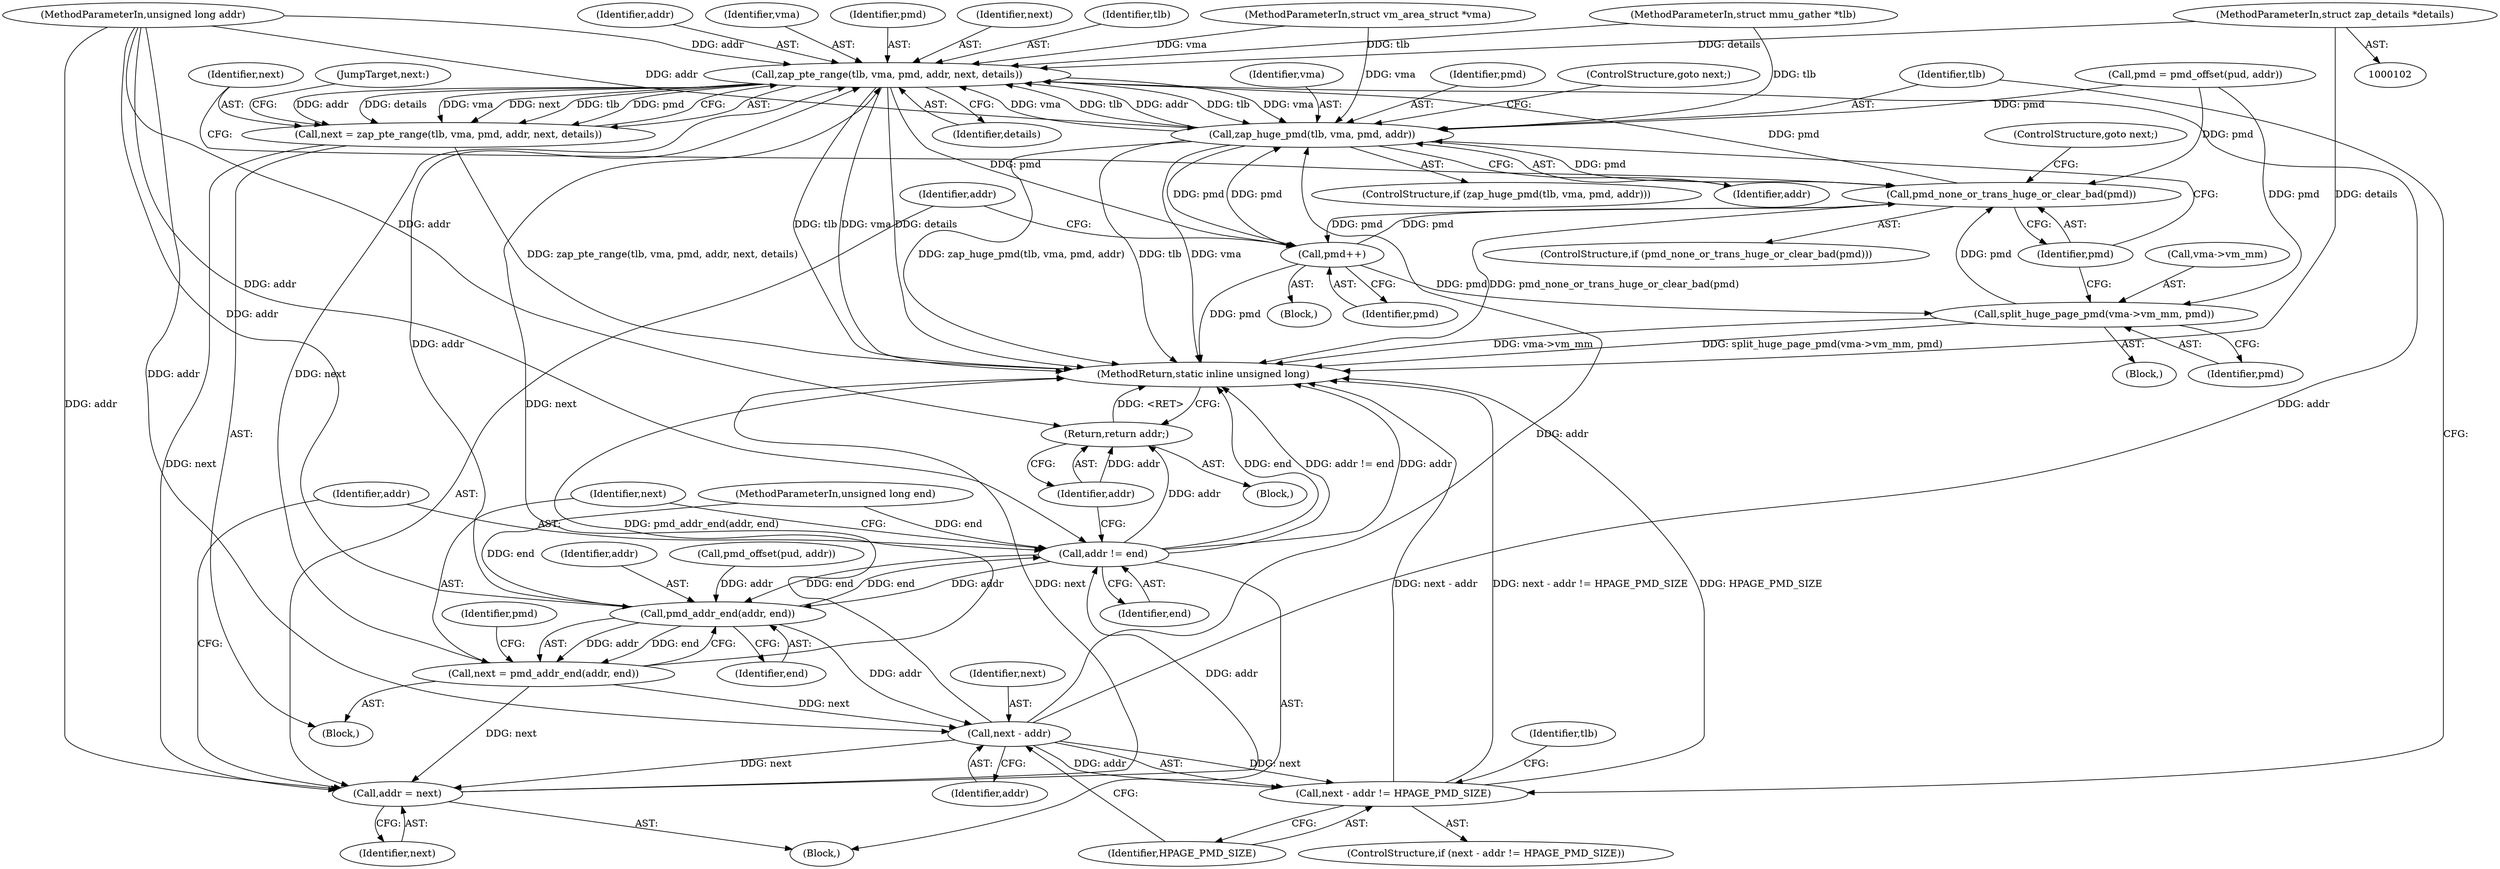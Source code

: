 digraph "0_linux_4a1d704194a441bf83c636004a479e01360ec850_6@pointer" {
"1000108" [label="(MethodParameterIn,struct zap_details *details)"];
"1000164" [label="(Call,zap_pte_range(tlb, vma, pmd, addr, next, details))"];
"1000152" [label="(Call,zap_huge_pmd(tlb, vma, pmd, addr))"];
"1000159" [label="(Call,pmd_none_or_trans_huge_or_clear_bad(pmd))"];
"1000174" [label="(Call,pmd++)"];
"1000145" [label="(Call,split_huge_page_pmd(vma->vm_mm, pmd))"];
"1000162" [label="(Call,next = zap_pte_range(tlb, vma, pmd, addr, next, details))"];
"1000177" [label="(Call,addr = next)"];
"1000180" [label="(Call,addr != end)"];
"1000121" [label="(Call,pmd_addr_end(addr, end))"];
"1000119" [label="(Call,next = pmd_addr_end(addr, end))"];
"1000131" [label="(Call,next - addr)"];
"1000130" [label="(Call,next - addr != HPAGE_PMD_SIZE)"];
"1000183" [label="(Return,return addr;)"];
"1000173" [label="(Block,)"];
"1000133" [label="(Identifier,addr)"];
"1000161" [label="(ControlStructure,goto next;)"];
"1000177" [label="(Call,addr = next)"];
"1000156" [label="(Identifier,addr)"];
"1000114" [label="(Call,pmd_offset(pud, addr))"];
"1000168" [label="(Identifier,addr)"];
"1000134" [label="(Identifier,HPAGE_PMD_SIZE)"];
"1000118" [label="(Block,)"];
"1000184" [label="(Identifier,addr)"];
"1000123" [label="(Identifier,end)"];
"1000152" [label="(Call,zap_huge_pmd(tlb, vma, pmd, addr))"];
"1000166" [label="(Identifier,vma)"];
"1000155" [label="(Identifier,pmd)"];
"1000164" [label="(Call,zap_pte_range(tlb, vma, pmd, addr, next, details))"];
"1000119" [label="(Call,next = pmd_addr_end(addr, end))"];
"1000174" [label="(Call,pmd++)"];
"1000159" [label="(Call,pmd_none_or_trans_huge_or_clear_bad(pmd))"];
"1000182" [label="(Identifier,end)"];
"1000120" [label="(Identifier,next)"];
"1000142" [label="(Identifier,tlb)"];
"1000162" [label="(Call,next = zap_pte_range(tlb, vma, pmd, addr, next, details))"];
"1000145" [label="(Call,split_huge_page_pmd(vma->vm_mm, pmd))"];
"1000171" [label="(JumpTarget,next:)"];
"1000129" [label="(ControlStructure,if (next - addr != HPAGE_PMD_SIZE))"];
"1000157" [label="(ControlStructure,goto next;)"];
"1000108" [label="(MethodParameterIn,struct zap_details *details)"];
"1000183" [label="(Return,return addr;)"];
"1000178" [label="(Identifier,addr)"];
"1000127" [label="(Identifier,pmd)"];
"1000130" [label="(Call,next - addr != HPAGE_PMD_SIZE)"];
"1000176" [label="(Block,)"];
"1000107" [label="(MethodParameterIn,unsigned long end)"];
"1000170" [label="(Identifier,details)"];
"1000103" [label="(MethodParameterIn,struct mmu_gather *tlb)"];
"1000135" [label="(Block,)"];
"1000121" [label="(Call,pmd_addr_end(addr, end))"];
"1000106" [label="(MethodParameterIn,unsigned long addr)"];
"1000112" [label="(Call,pmd = pmd_offset(pud, addr))"];
"1000146" [label="(Call,vma->vm_mm)"];
"1000158" [label="(ControlStructure,if (pmd_none_or_trans_huge_or_clear_bad(pmd)))"];
"1000175" [label="(Identifier,pmd)"];
"1000180" [label="(Call,addr != end)"];
"1000153" [label="(Identifier,tlb)"];
"1000163" [label="(Identifier,next)"];
"1000149" [label="(Identifier,pmd)"];
"1000109" [label="(Block,)"];
"1000132" [label="(Identifier,next)"];
"1000154" [label="(Identifier,vma)"];
"1000122" [label="(Identifier,addr)"];
"1000160" [label="(Identifier,pmd)"];
"1000179" [label="(Identifier,next)"];
"1000181" [label="(Identifier,addr)"];
"1000131" [label="(Call,next - addr)"];
"1000167" [label="(Identifier,pmd)"];
"1000104" [label="(MethodParameterIn,struct vm_area_struct *vma)"];
"1000185" [label="(MethodReturn,static inline unsigned long)"];
"1000151" [label="(ControlStructure,if (zap_huge_pmd(tlb, vma, pmd, addr)))"];
"1000169" [label="(Identifier,next)"];
"1000165" [label="(Identifier,tlb)"];
"1000108" -> "1000102"  [label="AST: "];
"1000108" -> "1000185"  [label="DDG: details"];
"1000108" -> "1000164"  [label="DDG: details"];
"1000164" -> "1000162"  [label="AST: "];
"1000164" -> "1000170"  [label="CFG: "];
"1000165" -> "1000164"  [label="AST: "];
"1000166" -> "1000164"  [label="AST: "];
"1000167" -> "1000164"  [label="AST: "];
"1000168" -> "1000164"  [label="AST: "];
"1000169" -> "1000164"  [label="AST: "];
"1000170" -> "1000164"  [label="AST: "];
"1000162" -> "1000164"  [label="CFG: "];
"1000164" -> "1000185"  [label="DDG: vma"];
"1000164" -> "1000185"  [label="DDG: details"];
"1000164" -> "1000185"  [label="DDG: tlb"];
"1000164" -> "1000152"  [label="DDG: tlb"];
"1000164" -> "1000152"  [label="DDG: vma"];
"1000164" -> "1000162"  [label="DDG: addr"];
"1000164" -> "1000162"  [label="DDG: details"];
"1000164" -> "1000162"  [label="DDG: vma"];
"1000164" -> "1000162"  [label="DDG: next"];
"1000164" -> "1000162"  [label="DDG: tlb"];
"1000164" -> "1000162"  [label="DDG: pmd"];
"1000152" -> "1000164"  [label="DDG: tlb"];
"1000152" -> "1000164"  [label="DDG: vma"];
"1000152" -> "1000164"  [label="DDG: addr"];
"1000103" -> "1000164"  [label="DDG: tlb"];
"1000104" -> "1000164"  [label="DDG: vma"];
"1000159" -> "1000164"  [label="DDG: pmd"];
"1000131" -> "1000164"  [label="DDG: addr"];
"1000131" -> "1000164"  [label="DDG: next"];
"1000121" -> "1000164"  [label="DDG: addr"];
"1000106" -> "1000164"  [label="DDG: addr"];
"1000119" -> "1000164"  [label="DDG: next"];
"1000164" -> "1000174"  [label="DDG: pmd"];
"1000152" -> "1000151"  [label="AST: "];
"1000152" -> "1000156"  [label="CFG: "];
"1000153" -> "1000152"  [label="AST: "];
"1000154" -> "1000152"  [label="AST: "];
"1000155" -> "1000152"  [label="AST: "];
"1000156" -> "1000152"  [label="AST: "];
"1000157" -> "1000152"  [label="CFG: "];
"1000160" -> "1000152"  [label="CFG: "];
"1000152" -> "1000185"  [label="DDG: tlb"];
"1000152" -> "1000185"  [label="DDG: vma"];
"1000152" -> "1000185"  [label="DDG: zap_huge_pmd(tlb, vma, pmd, addr)"];
"1000103" -> "1000152"  [label="DDG: tlb"];
"1000104" -> "1000152"  [label="DDG: vma"];
"1000112" -> "1000152"  [label="DDG: pmd"];
"1000174" -> "1000152"  [label="DDG: pmd"];
"1000131" -> "1000152"  [label="DDG: addr"];
"1000106" -> "1000152"  [label="DDG: addr"];
"1000152" -> "1000159"  [label="DDG: pmd"];
"1000152" -> "1000174"  [label="DDG: pmd"];
"1000159" -> "1000158"  [label="AST: "];
"1000159" -> "1000160"  [label="CFG: "];
"1000160" -> "1000159"  [label="AST: "];
"1000161" -> "1000159"  [label="CFG: "];
"1000163" -> "1000159"  [label="CFG: "];
"1000159" -> "1000185"  [label="DDG: pmd_none_or_trans_huge_or_clear_bad(pmd)"];
"1000145" -> "1000159"  [label="DDG: pmd"];
"1000112" -> "1000159"  [label="DDG: pmd"];
"1000174" -> "1000159"  [label="DDG: pmd"];
"1000159" -> "1000174"  [label="DDG: pmd"];
"1000174" -> "1000173"  [label="AST: "];
"1000174" -> "1000175"  [label="CFG: "];
"1000175" -> "1000174"  [label="AST: "];
"1000178" -> "1000174"  [label="CFG: "];
"1000174" -> "1000185"  [label="DDG: pmd"];
"1000174" -> "1000145"  [label="DDG: pmd"];
"1000145" -> "1000135"  [label="AST: "];
"1000145" -> "1000149"  [label="CFG: "];
"1000146" -> "1000145"  [label="AST: "];
"1000149" -> "1000145"  [label="AST: "];
"1000160" -> "1000145"  [label="CFG: "];
"1000145" -> "1000185"  [label="DDG: split_huge_page_pmd(vma->vm_mm, pmd)"];
"1000145" -> "1000185"  [label="DDG: vma->vm_mm"];
"1000112" -> "1000145"  [label="DDG: pmd"];
"1000162" -> "1000118"  [label="AST: "];
"1000163" -> "1000162"  [label="AST: "];
"1000171" -> "1000162"  [label="CFG: "];
"1000162" -> "1000185"  [label="DDG: zap_pte_range(tlb, vma, pmd, addr, next, details)"];
"1000162" -> "1000177"  [label="DDG: next"];
"1000177" -> "1000176"  [label="AST: "];
"1000177" -> "1000179"  [label="CFG: "];
"1000178" -> "1000177"  [label="AST: "];
"1000179" -> "1000177"  [label="AST: "];
"1000181" -> "1000177"  [label="CFG: "];
"1000177" -> "1000185"  [label="DDG: next"];
"1000131" -> "1000177"  [label="DDG: next"];
"1000119" -> "1000177"  [label="DDG: next"];
"1000106" -> "1000177"  [label="DDG: addr"];
"1000177" -> "1000180"  [label="DDG: addr"];
"1000180" -> "1000176"  [label="AST: "];
"1000180" -> "1000182"  [label="CFG: "];
"1000181" -> "1000180"  [label="AST: "];
"1000182" -> "1000180"  [label="AST: "];
"1000120" -> "1000180"  [label="CFG: "];
"1000184" -> "1000180"  [label="CFG: "];
"1000180" -> "1000185"  [label="DDG: addr"];
"1000180" -> "1000185"  [label="DDG: end"];
"1000180" -> "1000185"  [label="DDG: addr != end"];
"1000180" -> "1000121"  [label="DDG: addr"];
"1000180" -> "1000121"  [label="DDG: end"];
"1000106" -> "1000180"  [label="DDG: addr"];
"1000121" -> "1000180"  [label="DDG: end"];
"1000107" -> "1000180"  [label="DDG: end"];
"1000180" -> "1000183"  [label="DDG: addr"];
"1000121" -> "1000119"  [label="AST: "];
"1000121" -> "1000123"  [label="CFG: "];
"1000122" -> "1000121"  [label="AST: "];
"1000123" -> "1000121"  [label="AST: "];
"1000119" -> "1000121"  [label="CFG: "];
"1000121" -> "1000119"  [label="DDG: addr"];
"1000121" -> "1000119"  [label="DDG: end"];
"1000114" -> "1000121"  [label="DDG: addr"];
"1000106" -> "1000121"  [label="DDG: addr"];
"1000107" -> "1000121"  [label="DDG: end"];
"1000121" -> "1000131"  [label="DDG: addr"];
"1000119" -> "1000118"  [label="AST: "];
"1000120" -> "1000119"  [label="AST: "];
"1000127" -> "1000119"  [label="CFG: "];
"1000119" -> "1000185"  [label="DDG: pmd_addr_end(addr, end)"];
"1000119" -> "1000131"  [label="DDG: next"];
"1000131" -> "1000130"  [label="AST: "];
"1000131" -> "1000133"  [label="CFG: "];
"1000132" -> "1000131"  [label="AST: "];
"1000133" -> "1000131"  [label="AST: "];
"1000134" -> "1000131"  [label="CFG: "];
"1000131" -> "1000130"  [label="DDG: next"];
"1000131" -> "1000130"  [label="DDG: addr"];
"1000106" -> "1000131"  [label="DDG: addr"];
"1000130" -> "1000129"  [label="AST: "];
"1000130" -> "1000134"  [label="CFG: "];
"1000134" -> "1000130"  [label="AST: "];
"1000142" -> "1000130"  [label="CFG: "];
"1000153" -> "1000130"  [label="CFG: "];
"1000130" -> "1000185"  [label="DDG: next - addr != HPAGE_PMD_SIZE"];
"1000130" -> "1000185"  [label="DDG: HPAGE_PMD_SIZE"];
"1000130" -> "1000185"  [label="DDG: next - addr"];
"1000183" -> "1000109"  [label="AST: "];
"1000183" -> "1000184"  [label="CFG: "];
"1000184" -> "1000183"  [label="AST: "];
"1000185" -> "1000183"  [label="CFG: "];
"1000183" -> "1000185"  [label="DDG: <RET>"];
"1000184" -> "1000183"  [label="DDG: addr"];
"1000106" -> "1000183"  [label="DDG: addr"];
}
